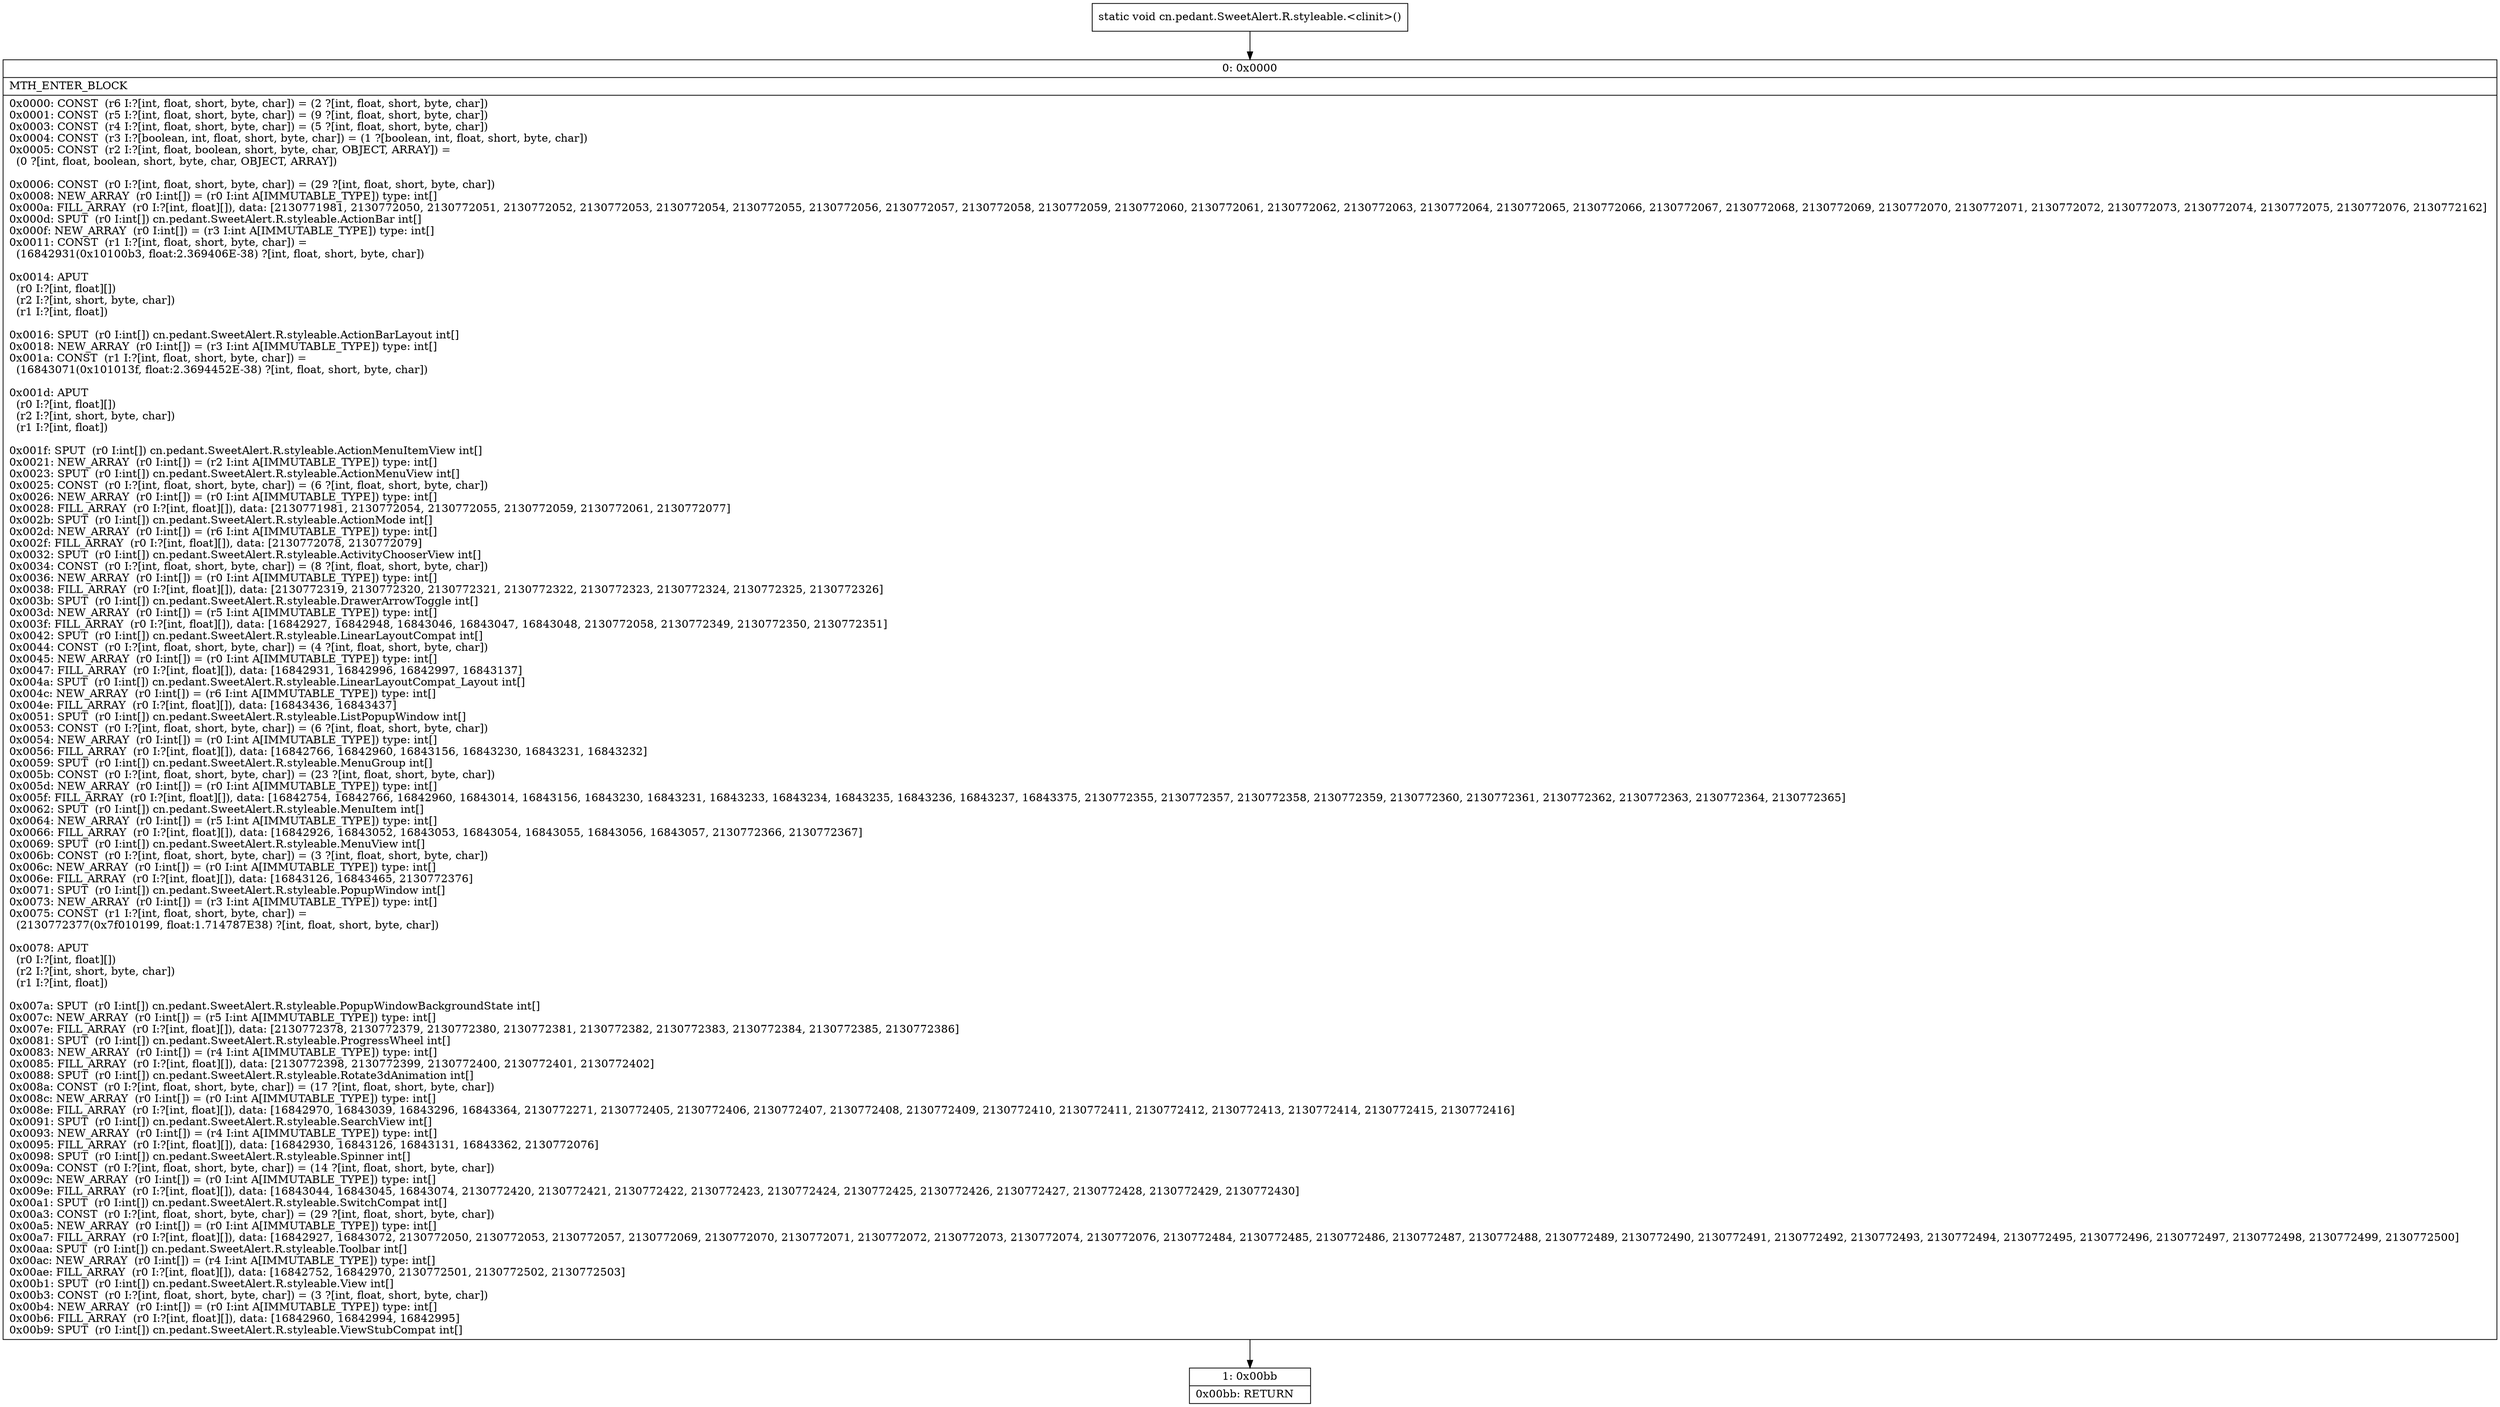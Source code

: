 digraph "CFG forcn.pedant.SweetAlert.R.styleable.\<clinit\>()V" {
Node_0 [shape=record,label="{0\:\ 0x0000|MTH_ENTER_BLOCK\l|0x0000: CONST  (r6 I:?[int, float, short, byte, char]) = (2 ?[int, float, short, byte, char]) \l0x0001: CONST  (r5 I:?[int, float, short, byte, char]) = (9 ?[int, float, short, byte, char]) \l0x0003: CONST  (r4 I:?[int, float, short, byte, char]) = (5 ?[int, float, short, byte, char]) \l0x0004: CONST  (r3 I:?[boolean, int, float, short, byte, char]) = (1 ?[boolean, int, float, short, byte, char]) \l0x0005: CONST  (r2 I:?[int, float, boolean, short, byte, char, OBJECT, ARRAY]) = \l  (0 ?[int, float, boolean, short, byte, char, OBJECT, ARRAY])\l \l0x0006: CONST  (r0 I:?[int, float, short, byte, char]) = (29 ?[int, float, short, byte, char]) \l0x0008: NEW_ARRAY  (r0 I:int[]) = (r0 I:int A[IMMUTABLE_TYPE]) type: int[] \l0x000a: FILL_ARRAY  (r0 I:?[int, float][]), data: [2130771981, 2130772050, 2130772051, 2130772052, 2130772053, 2130772054, 2130772055, 2130772056, 2130772057, 2130772058, 2130772059, 2130772060, 2130772061, 2130772062, 2130772063, 2130772064, 2130772065, 2130772066, 2130772067, 2130772068, 2130772069, 2130772070, 2130772071, 2130772072, 2130772073, 2130772074, 2130772075, 2130772076, 2130772162] \l0x000d: SPUT  (r0 I:int[]) cn.pedant.SweetAlert.R.styleable.ActionBar int[] \l0x000f: NEW_ARRAY  (r0 I:int[]) = (r3 I:int A[IMMUTABLE_TYPE]) type: int[] \l0x0011: CONST  (r1 I:?[int, float, short, byte, char]) = \l  (16842931(0x10100b3, float:2.369406E\-38) ?[int, float, short, byte, char])\l \l0x0014: APUT  \l  (r0 I:?[int, float][])\l  (r2 I:?[int, short, byte, char])\l  (r1 I:?[int, float])\l \l0x0016: SPUT  (r0 I:int[]) cn.pedant.SweetAlert.R.styleable.ActionBarLayout int[] \l0x0018: NEW_ARRAY  (r0 I:int[]) = (r3 I:int A[IMMUTABLE_TYPE]) type: int[] \l0x001a: CONST  (r1 I:?[int, float, short, byte, char]) = \l  (16843071(0x101013f, float:2.3694452E\-38) ?[int, float, short, byte, char])\l \l0x001d: APUT  \l  (r0 I:?[int, float][])\l  (r2 I:?[int, short, byte, char])\l  (r1 I:?[int, float])\l \l0x001f: SPUT  (r0 I:int[]) cn.pedant.SweetAlert.R.styleable.ActionMenuItemView int[] \l0x0021: NEW_ARRAY  (r0 I:int[]) = (r2 I:int A[IMMUTABLE_TYPE]) type: int[] \l0x0023: SPUT  (r0 I:int[]) cn.pedant.SweetAlert.R.styleable.ActionMenuView int[] \l0x0025: CONST  (r0 I:?[int, float, short, byte, char]) = (6 ?[int, float, short, byte, char]) \l0x0026: NEW_ARRAY  (r0 I:int[]) = (r0 I:int A[IMMUTABLE_TYPE]) type: int[] \l0x0028: FILL_ARRAY  (r0 I:?[int, float][]), data: [2130771981, 2130772054, 2130772055, 2130772059, 2130772061, 2130772077] \l0x002b: SPUT  (r0 I:int[]) cn.pedant.SweetAlert.R.styleable.ActionMode int[] \l0x002d: NEW_ARRAY  (r0 I:int[]) = (r6 I:int A[IMMUTABLE_TYPE]) type: int[] \l0x002f: FILL_ARRAY  (r0 I:?[int, float][]), data: [2130772078, 2130772079] \l0x0032: SPUT  (r0 I:int[]) cn.pedant.SweetAlert.R.styleable.ActivityChooserView int[] \l0x0034: CONST  (r0 I:?[int, float, short, byte, char]) = (8 ?[int, float, short, byte, char]) \l0x0036: NEW_ARRAY  (r0 I:int[]) = (r0 I:int A[IMMUTABLE_TYPE]) type: int[] \l0x0038: FILL_ARRAY  (r0 I:?[int, float][]), data: [2130772319, 2130772320, 2130772321, 2130772322, 2130772323, 2130772324, 2130772325, 2130772326] \l0x003b: SPUT  (r0 I:int[]) cn.pedant.SweetAlert.R.styleable.DrawerArrowToggle int[] \l0x003d: NEW_ARRAY  (r0 I:int[]) = (r5 I:int A[IMMUTABLE_TYPE]) type: int[] \l0x003f: FILL_ARRAY  (r0 I:?[int, float][]), data: [16842927, 16842948, 16843046, 16843047, 16843048, 2130772058, 2130772349, 2130772350, 2130772351] \l0x0042: SPUT  (r0 I:int[]) cn.pedant.SweetAlert.R.styleable.LinearLayoutCompat int[] \l0x0044: CONST  (r0 I:?[int, float, short, byte, char]) = (4 ?[int, float, short, byte, char]) \l0x0045: NEW_ARRAY  (r0 I:int[]) = (r0 I:int A[IMMUTABLE_TYPE]) type: int[] \l0x0047: FILL_ARRAY  (r0 I:?[int, float][]), data: [16842931, 16842996, 16842997, 16843137] \l0x004a: SPUT  (r0 I:int[]) cn.pedant.SweetAlert.R.styleable.LinearLayoutCompat_Layout int[] \l0x004c: NEW_ARRAY  (r0 I:int[]) = (r6 I:int A[IMMUTABLE_TYPE]) type: int[] \l0x004e: FILL_ARRAY  (r0 I:?[int, float][]), data: [16843436, 16843437] \l0x0051: SPUT  (r0 I:int[]) cn.pedant.SweetAlert.R.styleable.ListPopupWindow int[] \l0x0053: CONST  (r0 I:?[int, float, short, byte, char]) = (6 ?[int, float, short, byte, char]) \l0x0054: NEW_ARRAY  (r0 I:int[]) = (r0 I:int A[IMMUTABLE_TYPE]) type: int[] \l0x0056: FILL_ARRAY  (r0 I:?[int, float][]), data: [16842766, 16842960, 16843156, 16843230, 16843231, 16843232] \l0x0059: SPUT  (r0 I:int[]) cn.pedant.SweetAlert.R.styleable.MenuGroup int[] \l0x005b: CONST  (r0 I:?[int, float, short, byte, char]) = (23 ?[int, float, short, byte, char]) \l0x005d: NEW_ARRAY  (r0 I:int[]) = (r0 I:int A[IMMUTABLE_TYPE]) type: int[] \l0x005f: FILL_ARRAY  (r0 I:?[int, float][]), data: [16842754, 16842766, 16842960, 16843014, 16843156, 16843230, 16843231, 16843233, 16843234, 16843235, 16843236, 16843237, 16843375, 2130772355, 2130772357, 2130772358, 2130772359, 2130772360, 2130772361, 2130772362, 2130772363, 2130772364, 2130772365] \l0x0062: SPUT  (r0 I:int[]) cn.pedant.SweetAlert.R.styleable.MenuItem int[] \l0x0064: NEW_ARRAY  (r0 I:int[]) = (r5 I:int A[IMMUTABLE_TYPE]) type: int[] \l0x0066: FILL_ARRAY  (r0 I:?[int, float][]), data: [16842926, 16843052, 16843053, 16843054, 16843055, 16843056, 16843057, 2130772366, 2130772367] \l0x0069: SPUT  (r0 I:int[]) cn.pedant.SweetAlert.R.styleable.MenuView int[] \l0x006b: CONST  (r0 I:?[int, float, short, byte, char]) = (3 ?[int, float, short, byte, char]) \l0x006c: NEW_ARRAY  (r0 I:int[]) = (r0 I:int A[IMMUTABLE_TYPE]) type: int[] \l0x006e: FILL_ARRAY  (r0 I:?[int, float][]), data: [16843126, 16843465, 2130772376] \l0x0071: SPUT  (r0 I:int[]) cn.pedant.SweetAlert.R.styleable.PopupWindow int[] \l0x0073: NEW_ARRAY  (r0 I:int[]) = (r3 I:int A[IMMUTABLE_TYPE]) type: int[] \l0x0075: CONST  (r1 I:?[int, float, short, byte, char]) = \l  (2130772377(0x7f010199, float:1.714787E38) ?[int, float, short, byte, char])\l \l0x0078: APUT  \l  (r0 I:?[int, float][])\l  (r2 I:?[int, short, byte, char])\l  (r1 I:?[int, float])\l \l0x007a: SPUT  (r0 I:int[]) cn.pedant.SweetAlert.R.styleable.PopupWindowBackgroundState int[] \l0x007c: NEW_ARRAY  (r0 I:int[]) = (r5 I:int A[IMMUTABLE_TYPE]) type: int[] \l0x007e: FILL_ARRAY  (r0 I:?[int, float][]), data: [2130772378, 2130772379, 2130772380, 2130772381, 2130772382, 2130772383, 2130772384, 2130772385, 2130772386] \l0x0081: SPUT  (r0 I:int[]) cn.pedant.SweetAlert.R.styleable.ProgressWheel int[] \l0x0083: NEW_ARRAY  (r0 I:int[]) = (r4 I:int A[IMMUTABLE_TYPE]) type: int[] \l0x0085: FILL_ARRAY  (r0 I:?[int, float][]), data: [2130772398, 2130772399, 2130772400, 2130772401, 2130772402] \l0x0088: SPUT  (r0 I:int[]) cn.pedant.SweetAlert.R.styleable.Rotate3dAnimation int[] \l0x008a: CONST  (r0 I:?[int, float, short, byte, char]) = (17 ?[int, float, short, byte, char]) \l0x008c: NEW_ARRAY  (r0 I:int[]) = (r0 I:int A[IMMUTABLE_TYPE]) type: int[] \l0x008e: FILL_ARRAY  (r0 I:?[int, float][]), data: [16842970, 16843039, 16843296, 16843364, 2130772271, 2130772405, 2130772406, 2130772407, 2130772408, 2130772409, 2130772410, 2130772411, 2130772412, 2130772413, 2130772414, 2130772415, 2130772416] \l0x0091: SPUT  (r0 I:int[]) cn.pedant.SweetAlert.R.styleable.SearchView int[] \l0x0093: NEW_ARRAY  (r0 I:int[]) = (r4 I:int A[IMMUTABLE_TYPE]) type: int[] \l0x0095: FILL_ARRAY  (r0 I:?[int, float][]), data: [16842930, 16843126, 16843131, 16843362, 2130772076] \l0x0098: SPUT  (r0 I:int[]) cn.pedant.SweetAlert.R.styleable.Spinner int[] \l0x009a: CONST  (r0 I:?[int, float, short, byte, char]) = (14 ?[int, float, short, byte, char]) \l0x009c: NEW_ARRAY  (r0 I:int[]) = (r0 I:int A[IMMUTABLE_TYPE]) type: int[] \l0x009e: FILL_ARRAY  (r0 I:?[int, float][]), data: [16843044, 16843045, 16843074, 2130772420, 2130772421, 2130772422, 2130772423, 2130772424, 2130772425, 2130772426, 2130772427, 2130772428, 2130772429, 2130772430] \l0x00a1: SPUT  (r0 I:int[]) cn.pedant.SweetAlert.R.styleable.SwitchCompat int[] \l0x00a3: CONST  (r0 I:?[int, float, short, byte, char]) = (29 ?[int, float, short, byte, char]) \l0x00a5: NEW_ARRAY  (r0 I:int[]) = (r0 I:int A[IMMUTABLE_TYPE]) type: int[] \l0x00a7: FILL_ARRAY  (r0 I:?[int, float][]), data: [16842927, 16843072, 2130772050, 2130772053, 2130772057, 2130772069, 2130772070, 2130772071, 2130772072, 2130772073, 2130772074, 2130772076, 2130772484, 2130772485, 2130772486, 2130772487, 2130772488, 2130772489, 2130772490, 2130772491, 2130772492, 2130772493, 2130772494, 2130772495, 2130772496, 2130772497, 2130772498, 2130772499, 2130772500] \l0x00aa: SPUT  (r0 I:int[]) cn.pedant.SweetAlert.R.styleable.Toolbar int[] \l0x00ac: NEW_ARRAY  (r0 I:int[]) = (r4 I:int A[IMMUTABLE_TYPE]) type: int[] \l0x00ae: FILL_ARRAY  (r0 I:?[int, float][]), data: [16842752, 16842970, 2130772501, 2130772502, 2130772503] \l0x00b1: SPUT  (r0 I:int[]) cn.pedant.SweetAlert.R.styleable.View int[] \l0x00b3: CONST  (r0 I:?[int, float, short, byte, char]) = (3 ?[int, float, short, byte, char]) \l0x00b4: NEW_ARRAY  (r0 I:int[]) = (r0 I:int A[IMMUTABLE_TYPE]) type: int[] \l0x00b6: FILL_ARRAY  (r0 I:?[int, float][]), data: [16842960, 16842994, 16842995] \l0x00b9: SPUT  (r0 I:int[]) cn.pedant.SweetAlert.R.styleable.ViewStubCompat int[] \l}"];
Node_1 [shape=record,label="{1\:\ 0x00bb|0x00bb: RETURN   \l}"];
MethodNode[shape=record,label="{static void cn.pedant.SweetAlert.R.styleable.\<clinit\>() }"];
MethodNode -> Node_0;
Node_0 -> Node_1;
}

